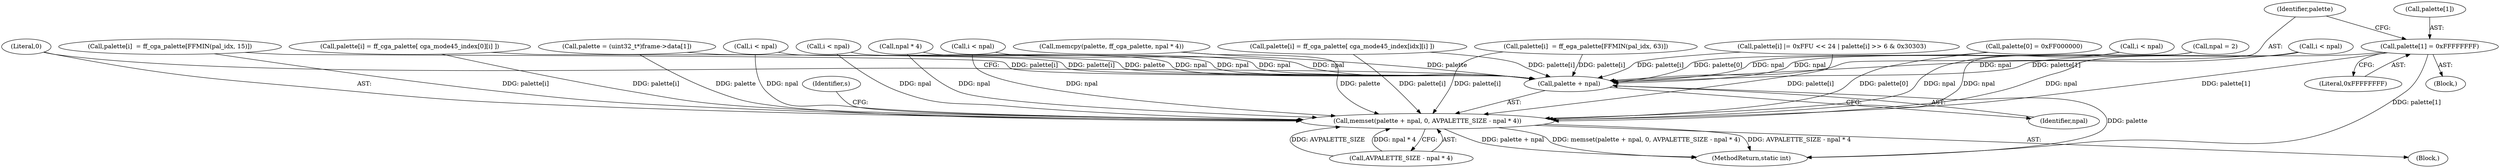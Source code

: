 digraph "0_FFmpeg_8c2ea3030af7b40a3c4275696fb5c76cdb80950a@array" {
"1000591" [label="(Call,palette[1] = 0xFFFFFFFF)"];
"1000636" [label="(Call,memset(palette + npal, 0, AVPALETTE_SIZE - npal * 4))"];
"1000637" [label="(Call,palette + npal)"];
"1000609" [label="(Call,i < npal)"];
"1000105" [label="(Block,)"];
"1000514" [label="(Call,palette[i]  = ff_ega_palette[FFMIN(pal_idx, 63)])"];
"1000561" [label="(Call,palette[i] |= 0xFFU << 24 | palette[i] >> 6 & 0x30303)"];
"1000614" [label="(Call,palette[i] = ff_cga_palette[ cga_mode45_index[0][i] ])"];
"1000436" [label="(Call,palette[i] = ff_cga_palette[ cga_mode45_index[idx][i] ])"];
"1000586" [label="(Call,palette[0] = 0xFF000000)"];
"1000462" [label="(Call,i < npal)"];
"1000633" [label="(Call,npal * 4)"];
"1000640" [label="(Literal,0)"];
"1000641" [label="(Call,AVPALETTE_SIZE - npal * 4)"];
"1000592" [label="(Call,palette[1])"];
"1000476" [label="(Call,palette[i]  = ff_cga_palette[FFMIN(pal_idx, 15)])"];
"1000649" [label="(Identifier,s)"];
"1000595" [label="(Literal,0xFFFFFFFF)"];
"1000637" [label="(Call,palette + npal)"];
"1000639" [label="(Identifier,npal)"];
"1000390" [label="(Call,palette = (uint32_t*)frame->data[1])"];
"1000544" [label="(Call,i < npal)"];
"1000500" [label="(Call,i < npal)"];
"1000931" [label="(MethodReturn,static int)"];
"1000630" [label="(Call,memcpy(palette, ff_cga_palette, npal * 4))"];
"1000638" [label="(Identifier,palette)"];
"1000636" [label="(Call,memset(palette + npal, 0, AVPALETTE_SIZE - npal * 4))"];
"1000583" [label="(Call,npal = 2)"];
"1000431" [label="(Call,i < npal)"];
"1000591" [label="(Call,palette[1] = 0xFFFFFFFF)"];
"1000582" [label="(Block,)"];
"1000591" -> "1000582"  [label="AST: "];
"1000591" -> "1000595"  [label="CFG: "];
"1000592" -> "1000591"  [label="AST: "];
"1000595" -> "1000591"  [label="AST: "];
"1000638" -> "1000591"  [label="CFG: "];
"1000591" -> "1000931"  [label="DDG: palette[1]"];
"1000591" -> "1000636"  [label="DDG: palette[1]"];
"1000591" -> "1000637"  [label="DDG: palette[1]"];
"1000636" -> "1000105"  [label="AST: "];
"1000636" -> "1000641"  [label="CFG: "];
"1000637" -> "1000636"  [label="AST: "];
"1000640" -> "1000636"  [label="AST: "];
"1000641" -> "1000636"  [label="AST: "];
"1000649" -> "1000636"  [label="CFG: "];
"1000636" -> "1000931"  [label="DDG: AVPALETTE_SIZE - npal * 4"];
"1000636" -> "1000931"  [label="DDG: palette + npal"];
"1000636" -> "1000931"  [label="DDG: memset(palette + npal, 0, AVPALETTE_SIZE - npal * 4)"];
"1000436" -> "1000636"  [label="DDG: palette[i]"];
"1000561" -> "1000636"  [label="DDG: palette[i]"];
"1000630" -> "1000636"  [label="DDG: palette"];
"1000514" -> "1000636"  [label="DDG: palette[i]"];
"1000586" -> "1000636"  [label="DDG: palette[0]"];
"1000390" -> "1000636"  [label="DDG: palette"];
"1000614" -> "1000636"  [label="DDG: palette[i]"];
"1000476" -> "1000636"  [label="DDG: palette[i]"];
"1000544" -> "1000636"  [label="DDG: npal"];
"1000583" -> "1000636"  [label="DDG: npal"];
"1000609" -> "1000636"  [label="DDG: npal"];
"1000500" -> "1000636"  [label="DDG: npal"];
"1000633" -> "1000636"  [label="DDG: npal"];
"1000431" -> "1000636"  [label="DDG: npal"];
"1000462" -> "1000636"  [label="DDG: npal"];
"1000641" -> "1000636"  [label="DDG: AVPALETTE_SIZE"];
"1000641" -> "1000636"  [label="DDG: npal * 4"];
"1000637" -> "1000639"  [label="CFG: "];
"1000638" -> "1000637"  [label="AST: "];
"1000639" -> "1000637"  [label="AST: "];
"1000640" -> "1000637"  [label="CFG: "];
"1000637" -> "1000931"  [label="DDG: palette"];
"1000436" -> "1000637"  [label="DDG: palette[i]"];
"1000561" -> "1000637"  [label="DDG: palette[i]"];
"1000630" -> "1000637"  [label="DDG: palette"];
"1000514" -> "1000637"  [label="DDG: palette[i]"];
"1000586" -> "1000637"  [label="DDG: palette[0]"];
"1000390" -> "1000637"  [label="DDG: palette"];
"1000614" -> "1000637"  [label="DDG: palette[i]"];
"1000476" -> "1000637"  [label="DDG: palette[i]"];
"1000544" -> "1000637"  [label="DDG: npal"];
"1000583" -> "1000637"  [label="DDG: npal"];
"1000609" -> "1000637"  [label="DDG: npal"];
"1000500" -> "1000637"  [label="DDG: npal"];
"1000633" -> "1000637"  [label="DDG: npal"];
"1000431" -> "1000637"  [label="DDG: npal"];
"1000462" -> "1000637"  [label="DDG: npal"];
}
